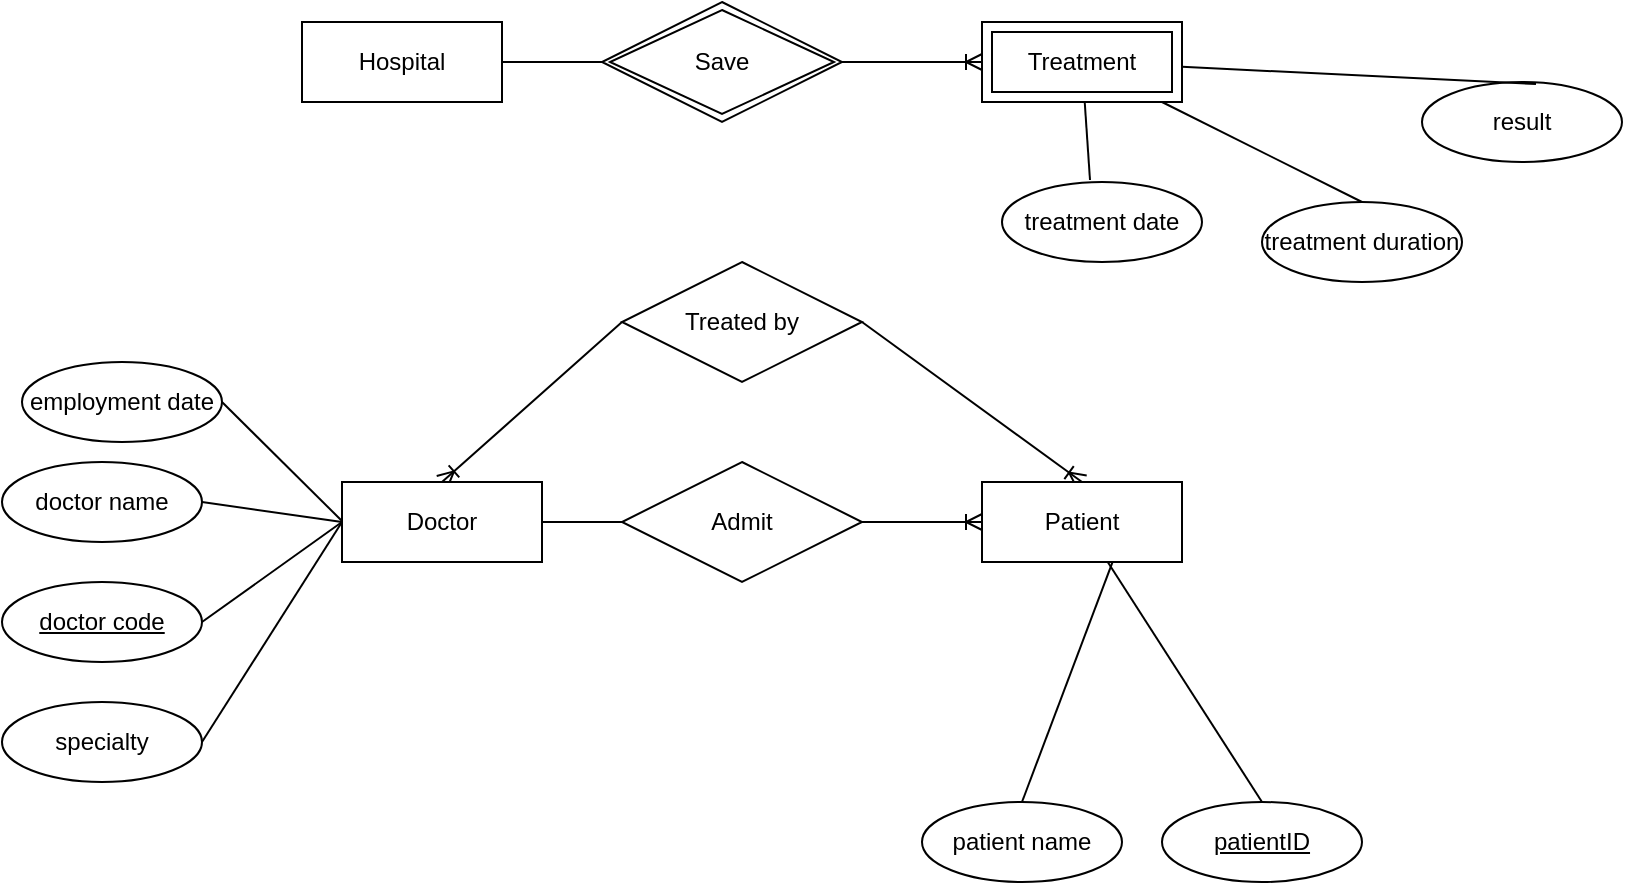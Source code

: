 <mxfile version="24.6.4" type="device">
  <diagram id="R2lEEEUBdFMjLlhIrx00" name="Page-1">
    <mxGraphModel dx="1978" dy="1945" grid="1" gridSize="10" guides="1" tooltips="1" connect="1" arrows="1" fold="1" page="1" pageScale="1" pageWidth="850" pageHeight="1100" math="0" shadow="0" extFonts="Permanent Marker^https://fonts.googleapis.com/css?family=Permanent+Marker">
      <root>
        <mxCell id="0" />
        <mxCell id="1" parent="0" />
        <mxCell id="hHDWBSuv6FQ9xTuvMSeh-38" style="edgeStyle=none;rounded=0;orthogonalLoop=1;jettySize=auto;html=1;entryX=0;entryY=0.5;entryDx=0;entryDy=0;endArrow=none;endFill=0;" edge="1" parent="1" source="hHDWBSuv6FQ9xTuvMSeh-4" target="hHDWBSuv6FQ9xTuvMSeh-17">
          <mxGeometry relative="1" as="geometry" />
        </mxCell>
        <mxCell id="hHDWBSuv6FQ9xTuvMSeh-17" value="Admit" style="shape=rhombus;perimeter=rhombusPerimeter;whiteSpace=wrap;html=1;align=center;" vertex="1" parent="1">
          <mxGeometry x="120" y="50" width="120" height="60" as="geometry" />
        </mxCell>
        <mxCell id="hHDWBSuv6FQ9xTuvMSeh-43" style="edgeStyle=none;rounded=0;orthogonalLoop=1;jettySize=auto;html=1;entryX=0.5;entryY=0;entryDx=0;entryDy=0;exitX=0;exitY=0.5;exitDx=0;exitDy=0;exitPerimeter=0;endArrow=ERoneToMany;endFill=0;" edge="1" parent="1" source="hHDWBSuv6FQ9xTuvMSeh-19" target="hHDWBSuv6FQ9xTuvMSeh-4">
          <mxGeometry relative="1" as="geometry">
            <mxPoint x="120.968" y="-24.516" as="sourcePoint" />
            <mxPoint y="40" as="targetPoint" />
          </mxGeometry>
        </mxCell>
        <mxCell id="hHDWBSuv6FQ9xTuvMSeh-44" style="edgeStyle=none;rounded=0;orthogonalLoop=1;jettySize=auto;html=1;entryX=0.5;entryY=0;entryDx=0;entryDy=0;exitX=1;exitY=0.5;exitDx=0;exitDy=0;endArrow=ERoneToMany;endFill=0;" edge="1" parent="1" source="hHDWBSuv6FQ9xTuvMSeh-19" target="hHDWBSuv6FQ9xTuvMSeh-5">
          <mxGeometry relative="1" as="geometry">
            <mxPoint x="240.002" y="-14.516" as="sourcePoint" />
            <mxPoint x="360.97" y="50" as="targetPoint" />
          </mxGeometry>
        </mxCell>
        <mxCell id="hHDWBSuv6FQ9xTuvMSeh-19" value="Treated by" style="shape=rhombus;perimeter=rhombusPerimeter;whiteSpace=wrap;html=1;align=center;" vertex="1" parent="1">
          <mxGeometry x="120" y="-50" width="120" height="60" as="geometry" />
        </mxCell>
        <mxCell id="hHDWBSuv6FQ9xTuvMSeh-23" value="" style="endArrow=none;html=1;rounded=0;exitX=1;exitY=0.5;exitDx=0;exitDy=0;" edge="1" parent="1" source="hHDWBSuv6FQ9xTuvMSeh-11">
          <mxGeometry relative="1" as="geometry">
            <mxPoint x="-70" y="10" as="sourcePoint" />
            <mxPoint x="-20" y="79.5" as="targetPoint" />
          </mxGeometry>
        </mxCell>
        <mxCell id="hHDWBSuv6FQ9xTuvMSeh-40" value="" style="fontSize=12;html=1;endArrow=ERoneToMany;rounded=0;exitX=1;exitY=0.5;exitDx=0;exitDy=0;" edge="1" parent="1" source="hHDWBSuv6FQ9xTuvMSeh-17" target="hHDWBSuv6FQ9xTuvMSeh-5">
          <mxGeometry width="100" height="100" relative="1" as="geometry">
            <mxPoint x="240" y="80" as="sourcePoint" />
            <mxPoint x="440" y="90" as="targetPoint" />
          </mxGeometry>
        </mxCell>
        <mxCell id="hHDWBSuv6FQ9xTuvMSeh-45" value="" style="group" vertex="1" connectable="0" parent="1">
          <mxGeometry x="300" y="-170" width="320" height="130" as="geometry" />
        </mxCell>
        <mxCell id="hHDWBSuv6FQ9xTuvMSeh-6" value="Treatment" style="shape=ext;margin=3;double=1;whiteSpace=wrap;html=1;align=center;" vertex="1" parent="hHDWBSuv6FQ9xTuvMSeh-45">
          <mxGeometry width="100" height="40" as="geometry" />
        </mxCell>
        <mxCell id="hHDWBSuv6FQ9xTuvMSeh-14" value="treatment date" style="ellipse;whiteSpace=wrap;html=1;align=center;" vertex="1" parent="hHDWBSuv6FQ9xTuvMSeh-45">
          <mxGeometry x="10" y="80" width="100" height="40" as="geometry" />
        </mxCell>
        <mxCell id="hHDWBSuv6FQ9xTuvMSeh-15" value="treatment duration" style="ellipse;whiteSpace=wrap;html=1;align=center;" vertex="1" parent="hHDWBSuv6FQ9xTuvMSeh-45">
          <mxGeometry x="140" y="90" width="100" height="40" as="geometry" />
        </mxCell>
        <mxCell id="hHDWBSuv6FQ9xTuvMSeh-16" value="result" style="ellipse;whiteSpace=wrap;html=1;align=center;" vertex="1" parent="hHDWBSuv6FQ9xTuvMSeh-45">
          <mxGeometry x="220" y="30" width="100" height="40" as="geometry" />
        </mxCell>
        <mxCell id="hHDWBSuv6FQ9xTuvMSeh-32" style="edgeStyle=none;rounded=0;orthogonalLoop=1;jettySize=auto;html=1;entryX=0.44;entryY=-0.025;entryDx=0;entryDy=0;entryPerimeter=0;endArrow=none;endFill=0;" edge="1" parent="hHDWBSuv6FQ9xTuvMSeh-45" source="hHDWBSuv6FQ9xTuvMSeh-6" target="hHDWBSuv6FQ9xTuvMSeh-14">
          <mxGeometry relative="1" as="geometry" />
        </mxCell>
        <mxCell id="hHDWBSuv6FQ9xTuvMSeh-33" style="edgeStyle=none;rounded=0;orthogonalLoop=1;jettySize=auto;html=1;entryX=0.5;entryY=0;entryDx=0;entryDy=0;endArrow=none;endFill=0;" edge="1" parent="hHDWBSuv6FQ9xTuvMSeh-45" source="hHDWBSuv6FQ9xTuvMSeh-6" target="hHDWBSuv6FQ9xTuvMSeh-15">
          <mxGeometry relative="1" as="geometry" />
        </mxCell>
        <mxCell id="hHDWBSuv6FQ9xTuvMSeh-34" style="edgeStyle=none;rounded=0;orthogonalLoop=1;jettySize=auto;html=1;entryX=0.57;entryY=0.025;entryDx=0;entryDy=0;entryPerimeter=0;endArrow=none;endFill=0;" edge="1" parent="hHDWBSuv6FQ9xTuvMSeh-45" source="hHDWBSuv6FQ9xTuvMSeh-6" target="hHDWBSuv6FQ9xTuvMSeh-16">
          <mxGeometry relative="1" as="geometry" />
        </mxCell>
        <mxCell id="hHDWBSuv6FQ9xTuvMSeh-46" value="" style="group" vertex="1" connectable="0" parent="1">
          <mxGeometry x="-190" width="270" height="210" as="geometry" />
        </mxCell>
        <mxCell id="hHDWBSuv6FQ9xTuvMSeh-4" value="Doctor" style="whiteSpace=wrap;html=1;align=center;" vertex="1" parent="hHDWBSuv6FQ9xTuvMSeh-46">
          <mxGeometry x="170" y="60" width="100" height="40" as="geometry" />
        </mxCell>
        <mxCell id="hHDWBSuv6FQ9xTuvMSeh-8" value="doctor code" style="ellipse;whiteSpace=wrap;html=1;align=center;fontStyle=4;" vertex="1" parent="hHDWBSuv6FQ9xTuvMSeh-46">
          <mxGeometry y="110" width="100" height="40" as="geometry" />
        </mxCell>
        <mxCell id="hHDWBSuv6FQ9xTuvMSeh-10" value="doctor name" style="ellipse;whiteSpace=wrap;html=1;align=center;" vertex="1" parent="hHDWBSuv6FQ9xTuvMSeh-46">
          <mxGeometry y="50" width="100" height="40" as="geometry" />
        </mxCell>
        <mxCell id="hHDWBSuv6FQ9xTuvMSeh-11" value="employment date" style="ellipse;whiteSpace=wrap;html=1;align=center;" vertex="1" parent="hHDWBSuv6FQ9xTuvMSeh-46">
          <mxGeometry x="10" width="100" height="40" as="geometry" />
        </mxCell>
        <mxCell id="hHDWBSuv6FQ9xTuvMSeh-12" value="specialty" style="ellipse;whiteSpace=wrap;html=1;align=center;" vertex="1" parent="hHDWBSuv6FQ9xTuvMSeh-46">
          <mxGeometry y="170" width="100" height="40" as="geometry" />
        </mxCell>
        <mxCell id="hHDWBSuv6FQ9xTuvMSeh-27" value="" style="endArrow=none;html=1;rounded=0;entryX=0;entryY=0.5;entryDx=0;entryDy=0;exitX=1;exitY=0.5;exitDx=0;exitDy=0;" edge="1" parent="hHDWBSuv6FQ9xTuvMSeh-46" source="hHDWBSuv6FQ9xTuvMSeh-8" target="hHDWBSuv6FQ9xTuvMSeh-4">
          <mxGeometry relative="1" as="geometry">
            <mxPoint x="100" y="130" as="sourcePoint" />
            <mxPoint x="260" y="130" as="targetPoint" />
          </mxGeometry>
        </mxCell>
        <mxCell id="hHDWBSuv6FQ9xTuvMSeh-24" value="" style="endArrow=none;html=1;rounded=0;entryX=0;entryY=0.5;entryDx=0;entryDy=0;exitX=1;exitY=0.5;exitDx=0;exitDy=0;" edge="1" parent="hHDWBSuv6FQ9xTuvMSeh-46" source="hHDWBSuv6FQ9xTuvMSeh-10" target="hHDWBSuv6FQ9xTuvMSeh-4">
          <mxGeometry relative="1" as="geometry">
            <mxPoint x="70" y="60" as="sourcePoint" />
            <mxPoint x="150" y="70.5" as="targetPoint" />
          </mxGeometry>
        </mxCell>
        <mxCell id="hHDWBSuv6FQ9xTuvMSeh-28" value="" style="endArrow=none;html=1;rounded=0;entryX=0;entryY=0.5;entryDx=0;entryDy=0;exitX=1;exitY=0.5;exitDx=0;exitDy=0;" edge="1" parent="hHDWBSuv6FQ9xTuvMSeh-46" source="hHDWBSuv6FQ9xTuvMSeh-12" target="hHDWBSuv6FQ9xTuvMSeh-4">
          <mxGeometry relative="1" as="geometry">
            <mxPoint x="100" y="190" as="sourcePoint" />
            <mxPoint x="260" y="190" as="targetPoint" />
          </mxGeometry>
        </mxCell>
        <mxCell id="hHDWBSuv6FQ9xTuvMSeh-47" value="" style="group" vertex="1" connectable="0" parent="1">
          <mxGeometry x="270" y="60" width="220" height="200" as="geometry" />
        </mxCell>
        <mxCell id="hHDWBSuv6FQ9xTuvMSeh-9" value="patientID" style="ellipse;whiteSpace=wrap;html=1;align=center;fontStyle=4;" vertex="1" parent="hHDWBSuv6FQ9xTuvMSeh-47">
          <mxGeometry x="120" y="160" width="100" height="40" as="geometry" />
        </mxCell>
        <mxCell id="hHDWBSuv6FQ9xTuvMSeh-13" value="patient name" style="ellipse;whiteSpace=wrap;html=1;align=center;" vertex="1" parent="hHDWBSuv6FQ9xTuvMSeh-47">
          <mxGeometry y="160" width="100" height="40" as="geometry" />
        </mxCell>
        <mxCell id="hHDWBSuv6FQ9xTuvMSeh-5" value="Patient" style="whiteSpace=wrap;html=1;align=center;" vertex="1" parent="hHDWBSuv6FQ9xTuvMSeh-47">
          <mxGeometry x="30" width="100" height="40" as="geometry" />
        </mxCell>
        <mxCell id="hHDWBSuv6FQ9xTuvMSeh-30" value="" style="endArrow=none;html=1;rounded=0;exitX=0.5;exitY=0;exitDx=0;exitDy=0;entryX=0.654;entryY=0.992;entryDx=0;entryDy=0;entryPerimeter=0;" edge="1" parent="hHDWBSuv6FQ9xTuvMSeh-47" source="hHDWBSuv6FQ9xTuvMSeh-13" target="hHDWBSuv6FQ9xTuvMSeh-5">
          <mxGeometry relative="1" as="geometry">
            <mxPoint x="140" y="100" as="sourcePoint" />
            <mxPoint x="300" y="100" as="targetPoint" />
          </mxGeometry>
        </mxCell>
        <mxCell id="hHDWBSuv6FQ9xTuvMSeh-31" style="edgeStyle=none;rounded=0;orthogonalLoop=1;jettySize=auto;html=1;entryX=0.5;entryY=0;entryDx=0;entryDy=0;endArrow=none;endFill=0;" edge="1" parent="hHDWBSuv6FQ9xTuvMSeh-47" source="hHDWBSuv6FQ9xTuvMSeh-5" target="hHDWBSuv6FQ9xTuvMSeh-9">
          <mxGeometry relative="1" as="geometry" />
        </mxCell>
        <mxCell id="hHDWBSuv6FQ9xTuvMSeh-51" style="edgeStyle=none;rounded=0;orthogonalLoop=1;jettySize=auto;html=1;entryX=0;entryY=0.5;entryDx=0;entryDy=0;endArrow=none;endFill=0;" edge="1" parent="1" source="hHDWBSuv6FQ9xTuvMSeh-49" target="hHDWBSuv6FQ9xTuvMSeh-54">
          <mxGeometry relative="1" as="geometry">
            <mxPoint x="110" y="-150" as="targetPoint" />
          </mxGeometry>
        </mxCell>
        <mxCell id="hHDWBSuv6FQ9xTuvMSeh-49" value="Hospital" style="whiteSpace=wrap;html=1;align=center;" vertex="1" parent="1">
          <mxGeometry x="-40" y="-170" width="100" height="40" as="geometry" />
        </mxCell>
        <mxCell id="hHDWBSuv6FQ9xTuvMSeh-52" style="edgeStyle=none;rounded=0;orthogonalLoop=1;jettySize=auto;html=1;entryX=0;entryY=0.5;entryDx=0;entryDy=0;endArrow=ERoneToMany;endFill=0;exitX=1;exitY=0.5;exitDx=0;exitDy=0;" edge="1" parent="1" source="hHDWBSuv6FQ9xTuvMSeh-54" target="hHDWBSuv6FQ9xTuvMSeh-6">
          <mxGeometry relative="1" as="geometry">
            <mxPoint x="230" y="-150" as="sourcePoint" />
          </mxGeometry>
        </mxCell>
        <mxCell id="hHDWBSuv6FQ9xTuvMSeh-54" value="Save" style="shape=rhombus;double=1;perimeter=rhombusPerimeter;whiteSpace=wrap;html=1;align=center;" vertex="1" parent="1">
          <mxGeometry x="110" y="-180" width="120" height="60" as="geometry" />
        </mxCell>
      </root>
    </mxGraphModel>
  </diagram>
</mxfile>

